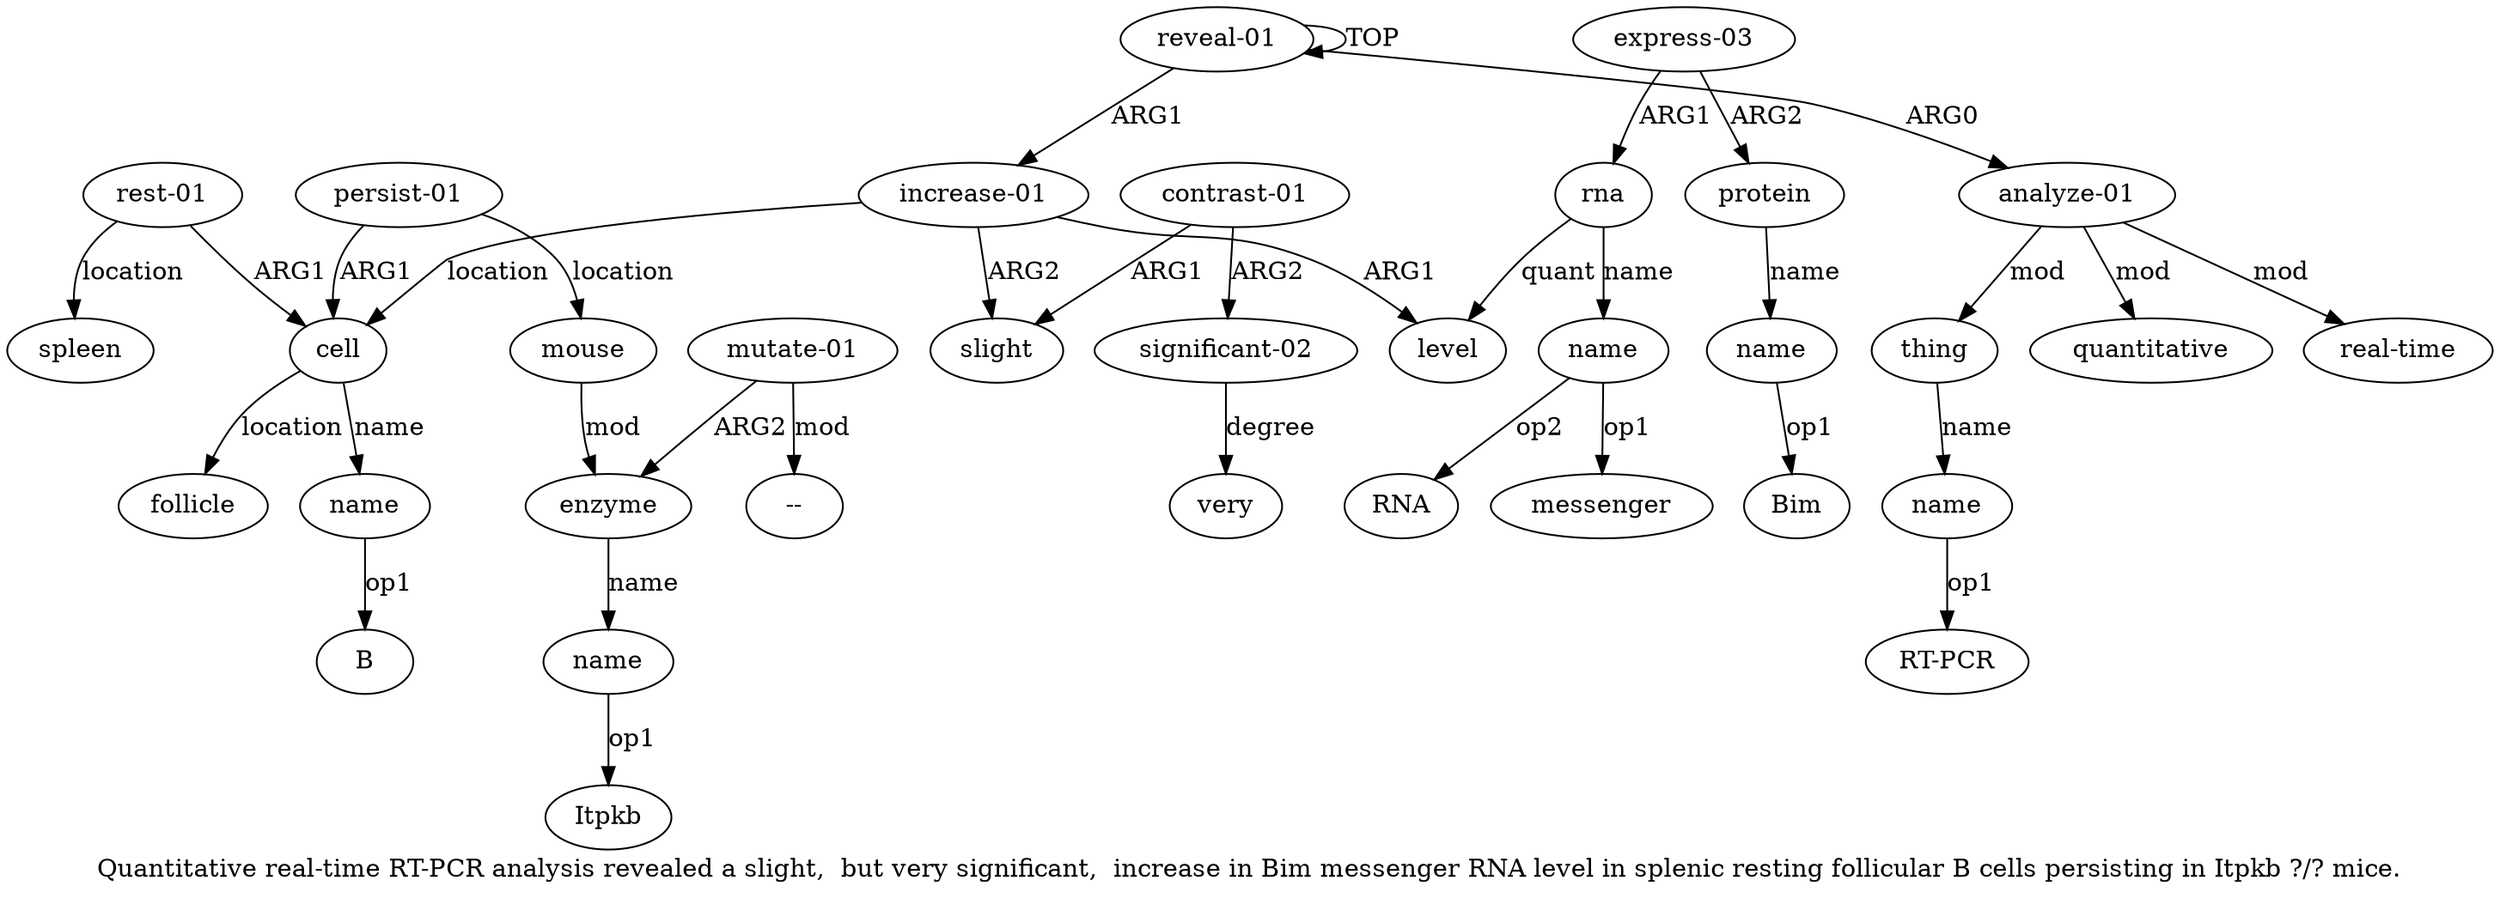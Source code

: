 digraph  {
	graph [label="Quantitative real-time RT-PCR analysis revealed a slight,  but very significant,  increase in Bim messenger RNA level in splenic \
resting follicular B cells persisting in Itpkb ?/? mice."];
	node [label="\N"];
	a20	 [color=black,
		gold_ind=20,
		gold_label="rest-01",
		label="rest-01",
		test_ind=20,
		test_label="rest-01"];
	a21	 [color=black,
		gold_ind=21,
		gold_label=spleen,
		label=spleen,
		test_ind=21,
		test_label=spleen];
	a20 -> a21 [key=0,
	color=black,
	gold_label=location,
	label=location,
	test_label=location];
a17 [color=black,
	gold_ind=17,
	gold_label=cell,
	label=cell,
	test_ind=17,
	test_label=cell];
a20 -> a17 [key=0,
color=black,
gold_label=ARG1,
label=ARG1,
test_label=ARG1];
a22 [color=black,
gold_ind=22,
gold_label="persist-01",
label="persist-01",
test_ind=22,
test_label="persist-01"];
a23 [color=black,
gold_ind=23,
gold_label=mouse,
label=mouse,
test_ind=23,
test_label=mouse];
a22 -> a23 [key=0,
color=black,
gold_label=location,
label=location,
test_label=location];
a22 -> a17 [key=0,
color=black,
gold_label=ARG1,
label=ARG1,
test_label=ARG1];
a24 [color=black,
gold_ind=24,
gold_label=enzyme,
label=enzyme,
test_ind=24,
test_label=enzyme];
a23 -> a24 [key=0,
color=black,
gold_label=mod,
label=mod,
test_label=mod];
a25 [color=black,
gold_ind=25,
gold_label=name,
label=name,
test_ind=25,
test_label=name];
a24 -> a25 [key=0,
color=black,
gold_label=name,
label=name,
test_label=name];
"a25 Itpkb" [color=black,
gold_ind=-1,
gold_label=Itpkb,
label=Itpkb,
test_ind=-1,
test_label=Itpkb];
a25 -> "a25 Itpkb" [key=0,
color=black,
gold_label=op1,
label=op1,
test_label=op1];
a26 [color=black,
gold_ind=26,
gold_label="mutate-01",
label="mutate-01",
test_ind=26,
test_label="mutate-01"];
a26 -> a24 [key=0,
color=black,
gold_label=ARG2,
label=ARG2,
test_label=ARG2];
"a26 --" [color=black,
gold_ind=-1,
gold_label="--",
label="--",
test_ind=-1,
test_label="--"];
a26 -> "a26 --" [key=0,
color=black,
gold_label=mod,
label=mod,
test_label=mod];
"a9 RNA" [color=black,
gold_ind=-1,
gold_label=RNA,
label=RNA,
test_ind=-1,
test_label=RNA];
"a18 B" [color=black,
gold_ind=-1,
gold_label=B,
label=B,
test_ind=-1,
test_label=B];
a15 [color=black,
gold_ind=15,
gold_label="significant-02",
label="significant-02",
test_ind=15,
test_label="significant-02"];
a16 [color=black,
gold_ind=16,
gold_label=very,
label=very,
test_ind=16,
test_label=very];
a15 -> a16 [key=0,
color=black,
gold_label=degree,
label=degree,
test_label=degree];
a14 [color=black,
gold_ind=14,
gold_label="contrast-01",
label="contrast-01",
test_ind=14,
test_label="contrast-01"];
a14 -> a15 [key=0,
color=black,
gold_label=ARG2,
label=ARG2,
test_label=ARG2];
a13 [color=black,
gold_ind=13,
gold_label=slight,
label=slight,
test_ind=13,
test_label=slight];
a14 -> a13 [key=0,
color=black,
gold_label=ARG1,
label=ARG1,
test_label=ARG1];
a19 [color=black,
gold_ind=19,
gold_label=follicle,
label=follicle,
test_ind=19,
test_label=follicle];
a17 -> a19 [key=0,
color=black,
gold_label=location,
label=location,
test_label=location];
a18 [color=black,
gold_ind=18,
gold_label=name,
label=name,
test_ind=18,
test_label=name];
a17 -> a18 [key=0,
color=black,
gold_label=name,
label=name,
test_label=name];
a11 [color=black,
gold_ind=11,
gold_label=protein,
label=protein,
test_ind=11,
test_label=protein];
a12 [color=black,
gold_ind=12,
gold_label=name,
label=name,
test_ind=12,
test_label=name];
a11 -> a12 [key=0,
color=black,
gold_label=name,
label=name,
test_label=name];
a10 [color=black,
gold_ind=10,
gold_label="express-03",
label="express-03",
test_ind=10,
test_label="express-03"];
a10 -> a11 [key=0,
color=black,
gold_label=ARG2,
label=ARG2,
test_label=ARG2];
a8 [color=black,
gold_ind=8,
gold_label=rna,
label=rna,
test_ind=8,
test_label=rna];
a10 -> a8 [key=0,
color=black,
gold_label=ARG1,
label=ARG1,
test_label=ARG1];
"a12 Bim" [color=black,
gold_ind=-1,
gold_label=Bim,
label=Bim,
test_ind=-1,
test_label=Bim];
a12 -> "a12 Bim" [key=0,
color=black,
gold_label=op1,
label=op1,
test_label=op1];
a18 -> "a18 B" [key=0,
color=black,
gold_label=op1,
label=op1,
test_label=op1];
"a9 messenger" [color=black,
gold_ind=-1,
gold_label=messenger,
label=messenger,
test_ind=-1,
test_label=messenger];
a1 [color=black,
gold_ind=1,
gold_label="analyze-01",
label="analyze-01",
test_ind=1,
test_label="analyze-01"];
a2 [color=black,
gold_ind=2,
gold_label=thing,
label=thing,
test_ind=2,
test_label=thing];
a1 -> a2 [key=0,
color=black,
gold_label=mod,
label=mod,
test_label=mod];
a5 [color=black,
gold_ind=5,
gold_label=quantitative,
label=quantitative,
test_ind=5,
test_label=quantitative];
a1 -> a5 [key=0,
color=black,
gold_label=mod,
label=mod,
test_label=mod];
a4 [color=black,
gold_ind=4,
gold_label="real-time",
label="real-time",
test_ind=4,
test_label="real-time"];
a1 -> a4 [key=0,
color=black,
gold_label=mod,
label=mod,
test_label=mod];
a0 [color=black,
gold_ind=0,
gold_label="reveal-01",
label="reveal-01",
test_ind=0,
test_label="reveal-01"];
a0 -> a1 [key=0,
color=black,
gold_label=ARG0,
label=ARG0,
test_label=ARG0];
a0 -> a0 [key=0,
color=black,
gold_label=TOP,
label=TOP,
test_label=TOP];
a6 [color=black,
gold_ind=6,
gold_label="increase-01",
label="increase-01",
test_ind=6,
test_label="increase-01"];
a0 -> a6 [key=0,
color=black,
gold_label=ARG1,
label=ARG1,
test_label=ARG1];
a3 [color=black,
gold_ind=3,
gold_label=name,
label=name,
test_ind=3,
test_label=name];
"a3 RT-PCR" [color=black,
gold_ind=-1,
gold_label="RT-PCR",
label="RT-PCR",
test_ind=-1,
test_label="RT-PCR"];
a3 -> "a3 RT-PCR" [key=0,
color=black,
gold_label=op1,
label=op1,
test_label=op1];
a2 -> a3 [key=0,
color=black,
gold_label=name,
label=name,
test_label=name];
a7 [color=black,
gold_ind=7,
gold_label=level,
label=level,
test_ind=7,
test_label=level];
a6 -> a17 [key=0,
color=black,
gold_label=location,
label=location,
test_label=location];
a6 -> a13 [key=0,
color=black,
gold_label=ARG2,
label=ARG2,
test_label=ARG2];
a6 -> a7 [key=0,
color=black,
gold_label=ARG1,
label=ARG1,
test_label=ARG1];
a9 [color=black,
gold_ind=9,
gold_label=name,
label=name,
test_ind=9,
test_label=name];
a9 -> "a9 RNA" [key=0,
color=black,
gold_label=op2,
label=op2,
test_label=op2];
a9 -> "a9 messenger" [key=0,
color=black,
gold_label=op1,
label=op1,
test_label=op1];
a8 -> a7 [key=0,
color=black,
gold_label=quant,
label=quant,
test_label=quant];
a8 -> a9 [key=0,
color=black,
gold_label=name,
label=name,
test_label=name];
}
